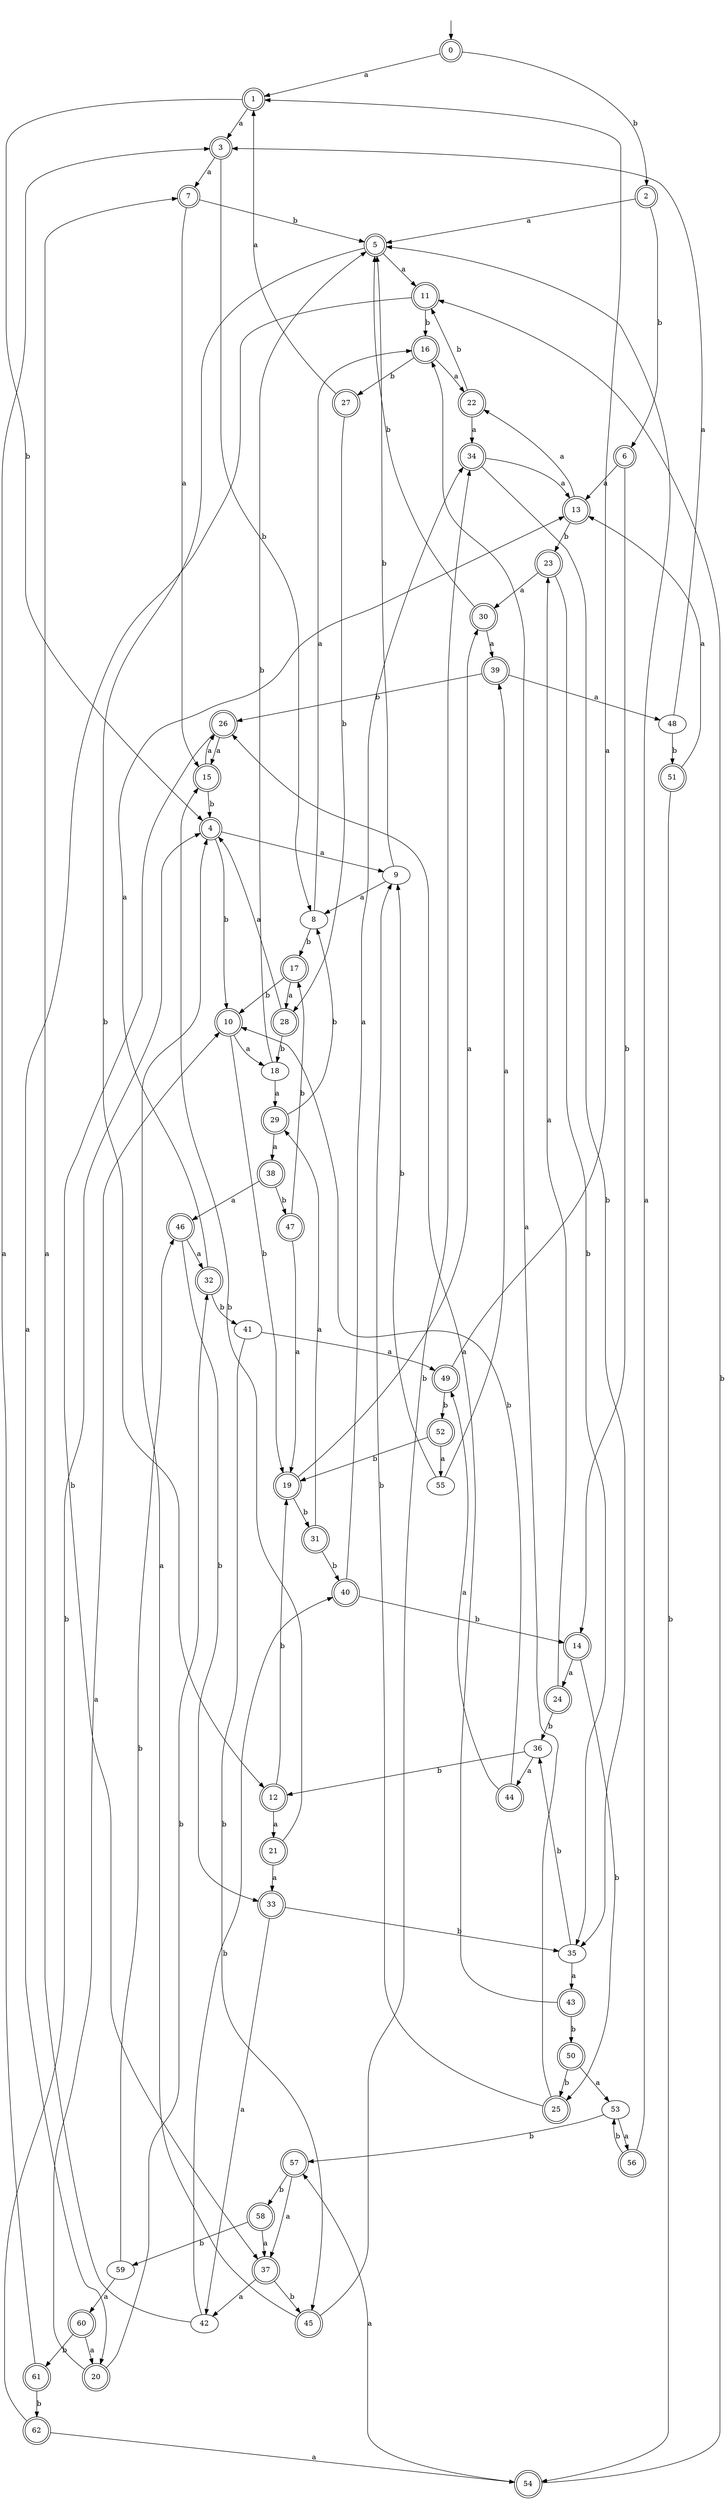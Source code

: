 digraph RandomDFA {
  __start0 [label="", shape=none];
  __start0 -> 0 [label=""];
  0 [shape=circle] [shape=doublecircle]
  0 -> 1 [label="a"]
  0 -> 2 [label="b"]
  1 [shape=doublecircle]
  1 -> 3 [label="a"]
  1 -> 4 [label="b"]
  2 [shape=doublecircle]
  2 -> 5 [label="a"]
  2 -> 6 [label="b"]
  3 [shape=doublecircle]
  3 -> 7 [label="a"]
  3 -> 8 [label="b"]
  4 [shape=doublecircle]
  4 -> 9 [label="a"]
  4 -> 10 [label="b"]
  5 [shape=doublecircle]
  5 -> 11 [label="a"]
  5 -> 12 [label="b"]
  6 [shape=doublecircle]
  6 -> 13 [label="a"]
  6 -> 14 [label="b"]
  7 [shape=doublecircle]
  7 -> 15 [label="a"]
  7 -> 5 [label="b"]
  8
  8 -> 16 [label="a"]
  8 -> 17 [label="b"]
  9
  9 -> 8 [label="a"]
  9 -> 5 [label="b"]
  10 [shape=doublecircle]
  10 -> 18 [label="a"]
  10 -> 19 [label="b"]
  11 [shape=doublecircle]
  11 -> 20 [label="a"]
  11 -> 16 [label="b"]
  12 [shape=doublecircle]
  12 -> 21 [label="a"]
  12 -> 19 [label="b"]
  13 [shape=doublecircle]
  13 -> 22 [label="a"]
  13 -> 23 [label="b"]
  14 [shape=doublecircle]
  14 -> 24 [label="a"]
  14 -> 25 [label="b"]
  15 [shape=doublecircle]
  15 -> 26 [label="a"]
  15 -> 4 [label="b"]
  16 [shape=doublecircle]
  16 -> 22 [label="a"]
  16 -> 27 [label="b"]
  17 [shape=doublecircle]
  17 -> 28 [label="a"]
  17 -> 10 [label="b"]
  18
  18 -> 29 [label="a"]
  18 -> 5 [label="b"]
  19 [shape=doublecircle]
  19 -> 30 [label="a"]
  19 -> 31 [label="b"]
  20 [shape=doublecircle]
  20 -> 10 [label="a"]
  20 -> 32 [label="b"]
  21 [shape=doublecircle]
  21 -> 33 [label="a"]
  21 -> 15 [label="b"]
  22 [shape=doublecircle]
  22 -> 34 [label="a"]
  22 -> 11 [label="b"]
  23 [shape=doublecircle]
  23 -> 30 [label="a"]
  23 -> 35 [label="b"]
  24 [shape=doublecircle]
  24 -> 23 [label="a"]
  24 -> 36 [label="b"]
  25 [shape=doublecircle]
  25 -> 16 [label="a"]
  25 -> 9 [label="b"]
  26 [shape=doublecircle]
  26 -> 15 [label="a"]
  26 -> 37 [label="b"]
  27 [shape=doublecircle]
  27 -> 1 [label="a"]
  27 -> 28 [label="b"]
  28 [shape=doublecircle]
  28 -> 4 [label="a"]
  28 -> 18 [label="b"]
  29 [shape=doublecircle]
  29 -> 38 [label="a"]
  29 -> 8 [label="b"]
  30 [shape=doublecircle]
  30 -> 39 [label="a"]
  30 -> 5 [label="b"]
  31 [shape=doublecircle]
  31 -> 29 [label="a"]
  31 -> 40 [label="b"]
  32 [shape=doublecircle]
  32 -> 13 [label="a"]
  32 -> 41 [label="b"]
  33 [shape=doublecircle]
  33 -> 42 [label="a"]
  33 -> 35 [label="b"]
  34 [shape=doublecircle]
  34 -> 13 [label="a"]
  34 -> 35 [label="b"]
  35
  35 -> 43 [label="a"]
  35 -> 36 [label="b"]
  36
  36 -> 44 [label="a"]
  36 -> 12 [label="b"]
  37 [shape=doublecircle]
  37 -> 42 [label="a"]
  37 -> 45 [label="b"]
  38 [shape=doublecircle]
  38 -> 46 [label="a"]
  38 -> 47 [label="b"]
  39 [shape=doublecircle]
  39 -> 48 [label="a"]
  39 -> 26 [label="b"]
  40 [shape=doublecircle]
  40 -> 34 [label="a"]
  40 -> 14 [label="b"]
  41
  41 -> 49 [label="a"]
  41 -> 45 [label="b"]
  42
  42 -> 7 [label="a"]
  42 -> 40 [label="b"]
  43 [shape=doublecircle]
  43 -> 26 [label="a"]
  43 -> 50 [label="b"]
  44 [shape=doublecircle]
  44 -> 49 [label="a"]
  44 -> 10 [label="b"]
  45 [shape=doublecircle]
  45 -> 4 [label="a"]
  45 -> 34 [label="b"]
  46 [shape=doublecircle]
  46 -> 32 [label="a"]
  46 -> 33 [label="b"]
  47 [shape=doublecircle]
  47 -> 19 [label="a"]
  47 -> 17 [label="b"]
  48
  48 -> 3 [label="a"]
  48 -> 51 [label="b"]
  49 [shape=doublecircle]
  49 -> 1 [label="a"]
  49 -> 52 [label="b"]
  50 [shape=doublecircle]
  50 -> 53 [label="a"]
  50 -> 25 [label="b"]
  51 [shape=doublecircle]
  51 -> 13 [label="a"]
  51 -> 54 [label="b"]
  52 [shape=doublecircle]
  52 -> 55 [label="a"]
  52 -> 19 [label="b"]
  53
  53 -> 56 [label="a"]
  53 -> 57 [label="b"]
  54 [shape=doublecircle]
  54 -> 57 [label="a"]
  54 -> 11 [label="b"]
  55
  55 -> 39 [label="a"]
  55 -> 9 [label="b"]
  56 [shape=doublecircle]
  56 -> 5 [label="a"]
  56 -> 53 [label="b"]
  57 [shape=doublecircle]
  57 -> 37 [label="a"]
  57 -> 58 [label="b"]
  58 [shape=doublecircle]
  58 -> 37 [label="a"]
  58 -> 59 [label="b"]
  59
  59 -> 60 [label="a"]
  59 -> 46 [label="b"]
  60 [shape=doublecircle]
  60 -> 20 [label="a"]
  60 -> 61 [label="b"]
  61 [shape=doublecircle]
  61 -> 3 [label="a"]
  61 -> 62 [label="b"]
  62 [shape=doublecircle]
  62 -> 54 [label="a"]
  62 -> 4 [label="b"]
}
